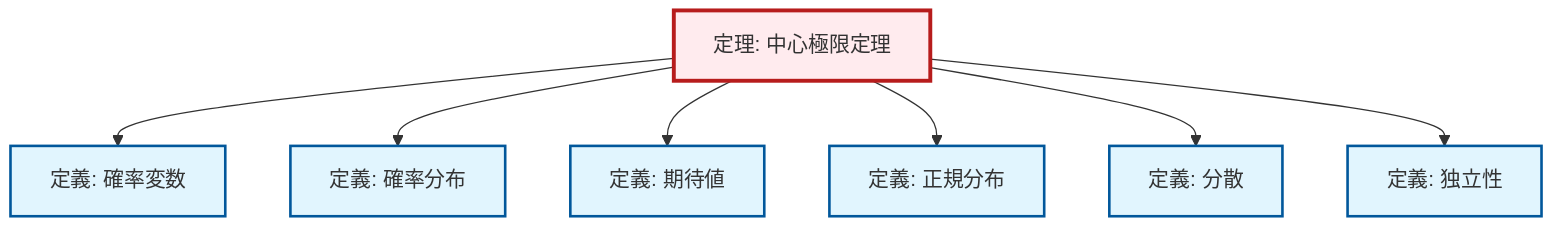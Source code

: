 graph TD
    classDef definition fill:#e1f5fe,stroke:#01579b,stroke-width:2px
    classDef theorem fill:#f3e5f5,stroke:#4a148c,stroke-width:2px
    classDef axiom fill:#fff3e0,stroke:#e65100,stroke-width:2px
    classDef example fill:#e8f5e9,stroke:#1b5e20,stroke-width:2px
    classDef current fill:#ffebee,stroke:#b71c1c,stroke-width:3px
    def-normal-distribution["定義: 正規分布"]:::definition
    def-probability-distribution["定義: 確率分布"]:::definition
    thm-central-limit["定理: 中心極限定理"]:::theorem
    def-variance["定義: 分散"]:::definition
    def-random-variable["定義: 確率変数"]:::definition
    def-expectation["定義: 期待値"]:::definition
    def-independence["定義: 独立性"]:::definition
    thm-central-limit --> def-random-variable
    thm-central-limit --> def-probability-distribution
    thm-central-limit --> def-expectation
    thm-central-limit --> def-normal-distribution
    thm-central-limit --> def-variance
    thm-central-limit --> def-independence
    class thm-central-limit current